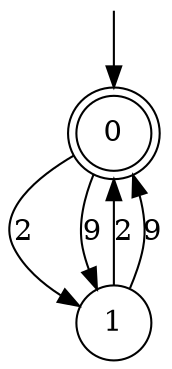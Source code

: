 digraph g {

	s0 [shape="doublecircle" label="0"];
	s1 [shape="circle" label="1"];
	s0 -> s1 [label="2"];
	s0 -> s1 [label="9"];
	s1 -> s0 [label="2"];
	s1 -> s0 [label="9"];

__start0 [label="" shape="none" width="0" height="0"];
__start0 -> s0;

}
